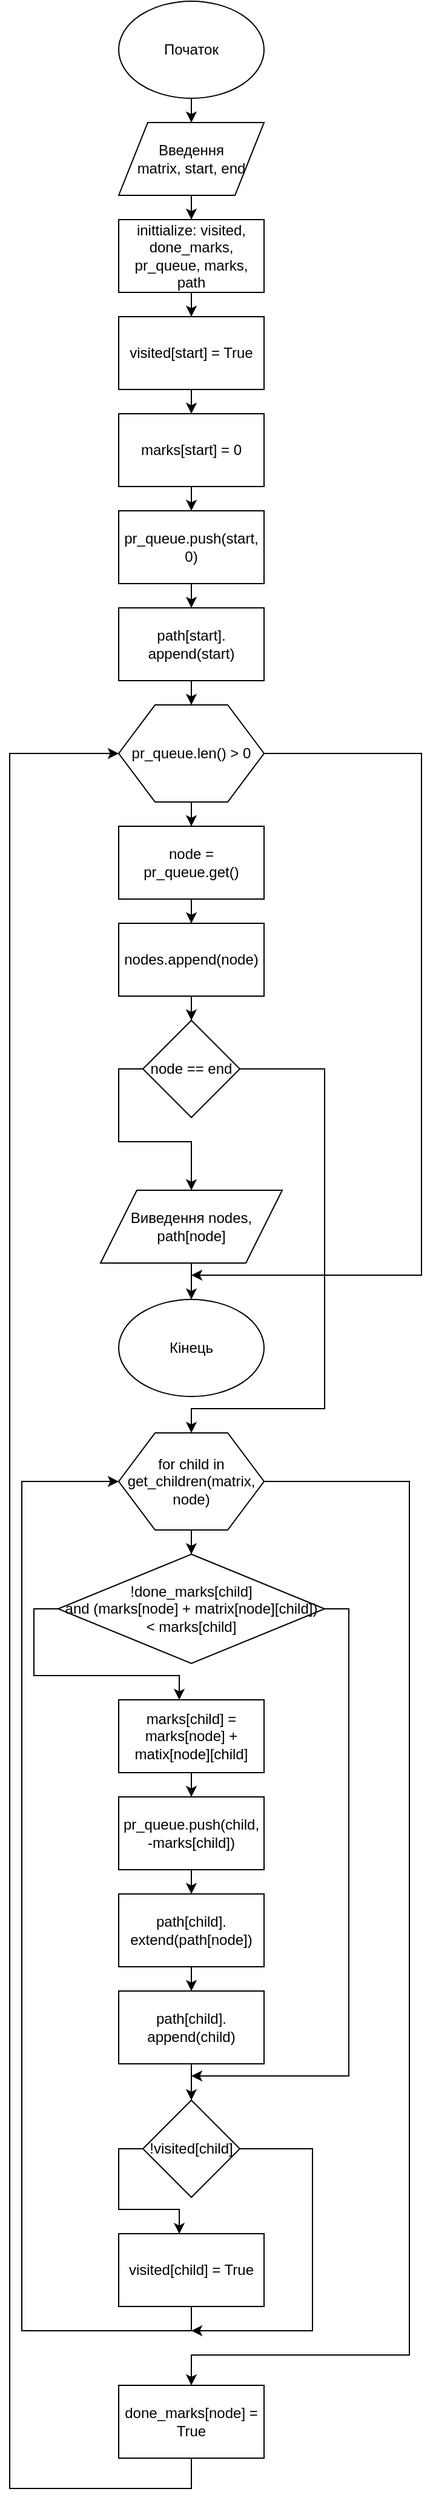 <mxfile version="12.2.6" type="device" pages="1"><diagram id="_cpHm1kaE4cguyIbCAp1" name="Page-1"><mxGraphModel dx="1536" dy="2206" grid="1" gridSize="10" guides="1" tooltips="1" connect="1" arrows="1" fold="1" page="1" pageScale="1" pageWidth="900" pageHeight="1600" math="0" shadow="0"><root><mxCell id="0"/><mxCell id="1" parent="0"/><mxCell id="Ycuecuq4-a1_E7WzCLOJ-26" value="" style="edgeStyle=orthogonalEdgeStyle;rounded=0;orthogonalLoop=1;jettySize=auto;html=1;" edge="1" parent="1" source="Ycuecuq4-a1_E7WzCLOJ-2" target="Ycuecuq4-a1_E7WzCLOJ-4"><mxGeometry relative="1" as="geometry"/></mxCell><mxCell id="Ycuecuq4-a1_E7WzCLOJ-2" value="Початок" style="ellipse;whiteSpace=wrap;html=1;" vertex="1" parent="1"><mxGeometry x="360" y="20" width="120" height="80" as="geometry"/></mxCell><mxCell id="Ycuecuq4-a1_E7WzCLOJ-27" value="" style="edgeStyle=orthogonalEdgeStyle;rounded=0;orthogonalLoop=1;jettySize=auto;html=1;" edge="1" parent="1" source="Ycuecuq4-a1_E7WzCLOJ-4" target="Ycuecuq4-a1_E7WzCLOJ-5"><mxGeometry relative="1" as="geometry"/></mxCell><mxCell id="Ycuecuq4-a1_E7WzCLOJ-4" value="Введення matrix,&amp;nbsp;start, end" style="shape=parallelogram;perimeter=parallelogramPerimeter;whiteSpace=wrap;html=1;" vertex="1" parent="1"><mxGeometry x="360" y="120" width="120" height="60" as="geometry"/></mxCell><mxCell id="Ycuecuq4-a1_E7WzCLOJ-28" value="" style="edgeStyle=orthogonalEdgeStyle;rounded=0;orthogonalLoop=1;jettySize=auto;html=1;" edge="1" parent="1" source="Ycuecuq4-a1_E7WzCLOJ-5" target="Ycuecuq4-a1_E7WzCLOJ-6"><mxGeometry relative="1" as="geometry"/></mxCell><mxCell id="Ycuecuq4-a1_E7WzCLOJ-5" value="inittialize: visited, done_marks, pr_queue, marks, path" style="rounded=0;whiteSpace=wrap;html=1;" vertex="1" parent="1"><mxGeometry x="360" y="200" width="120" height="60" as="geometry"/></mxCell><mxCell id="Ycuecuq4-a1_E7WzCLOJ-29" value="" style="edgeStyle=orthogonalEdgeStyle;rounded=0;orthogonalLoop=1;jettySize=auto;html=1;" edge="1" parent="1" source="Ycuecuq4-a1_E7WzCLOJ-6" target="Ycuecuq4-a1_E7WzCLOJ-7"><mxGeometry relative="1" as="geometry"/></mxCell><mxCell id="Ycuecuq4-a1_E7WzCLOJ-6" value="visited[start] = True" style="rounded=0;whiteSpace=wrap;html=1;" vertex="1" parent="1"><mxGeometry x="360" y="280" width="120" height="60" as="geometry"/></mxCell><mxCell id="Ycuecuq4-a1_E7WzCLOJ-30" value="" style="edgeStyle=orthogonalEdgeStyle;rounded=0;orthogonalLoop=1;jettySize=auto;html=1;" edge="1" parent="1" source="Ycuecuq4-a1_E7WzCLOJ-7" target="Ycuecuq4-a1_E7WzCLOJ-8"><mxGeometry relative="1" as="geometry"/></mxCell><mxCell id="Ycuecuq4-a1_E7WzCLOJ-7" value="marks[start] = 0" style="rounded=0;whiteSpace=wrap;html=1;" vertex="1" parent="1"><mxGeometry x="360" y="360" width="120" height="60" as="geometry"/></mxCell><mxCell id="Ycuecuq4-a1_E7WzCLOJ-31" value="" style="edgeStyle=orthogonalEdgeStyle;rounded=0;orthogonalLoop=1;jettySize=auto;html=1;" edge="1" parent="1" source="Ycuecuq4-a1_E7WzCLOJ-8" target="Ycuecuq4-a1_E7WzCLOJ-9"><mxGeometry relative="1" as="geometry"/></mxCell><mxCell id="Ycuecuq4-a1_E7WzCLOJ-8" value="pr_queue.push(start, 0)" style="rounded=0;whiteSpace=wrap;html=1;" vertex="1" parent="1"><mxGeometry x="360" y="440" width="120" height="60" as="geometry"/></mxCell><mxCell id="Ycuecuq4-a1_E7WzCLOJ-32" value="" style="edgeStyle=orthogonalEdgeStyle;rounded=0;orthogonalLoop=1;jettySize=auto;html=1;" edge="1" parent="1" source="Ycuecuq4-a1_E7WzCLOJ-9" target="Ycuecuq4-a1_E7WzCLOJ-10"><mxGeometry relative="1" as="geometry"/></mxCell><mxCell id="Ycuecuq4-a1_E7WzCLOJ-9" value="path[start].&lt;br&gt;append(start)" style="rounded=0;whiteSpace=wrap;html=1;" vertex="1" parent="1"><mxGeometry x="360" y="520" width="120" height="60" as="geometry"/></mxCell><mxCell id="Ycuecuq4-a1_E7WzCLOJ-22" value="" style="edgeStyle=orthogonalEdgeStyle;rounded=0;orthogonalLoop=1;jettySize=auto;html=1;" edge="1" parent="1" source="Ycuecuq4-a1_E7WzCLOJ-10" target="Ycuecuq4-a1_E7WzCLOJ-11"><mxGeometry relative="1" as="geometry"/></mxCell><mxCell id="Ycuecuq4-a1_E7WzCLOJ-65" style="edgeStyle=orthogonalEdgeStyle;rounded=0;orthogonalLoop=1;jettySize=auto;html=1;exitX=1;exitY=0.5;exitDx=0;exitDy=0;" edge="1" parent="1" source="Ycuecuq4-a1_E7WzCLOJ-10"><mxGeometry relative="1" as="geometry"><mxPoint x="420" y="1070" as="targetPoint"/><Array as="points"><mxPoint x="610" y="640"/><mxPoint x="610" y="1070"/></Array></mxGeometry></mxCell><mxCell id="Ycuecuq4-a1_E7WzCLOJ-10" value="pr_queue.len() &amp;gt; 0" style="shape=hexagon;perimeter=hexagonPerimeter2;whiteSpace=wrap;html=1;" vertex="1" parent="1"><mxGeometry x="360" y="600" width="120" height="80" as="geometry"/></mxCell><mxCell id="Ycuecuq4-a1_E7WzCLOJ-33" value="" style="edgeStyle=orthogonalEdgeStyle;rounded=0;orthogonalLoop=1;jettySize=auto;html=1;" edge="1" parent="1" source="Ycuecuq4-a1_E7WzCLOJ-11" target="Ycuecuq4-a1_E7WzCLOJ-12"><mxGeometry relative="1" as="geometry"/></mxCell><mxCell id="Ycuecuq4-a1_E7WzCLOJ-11" value="node = pr_queue.get()" style="rounded=0;whiteSpace=wrap;html=1;" vertex="1" parent="1"><mxGeometry x="360" y="700" width="120" height="60" as="geometry"/></mxCell><mxCell id="Ycuecuq4-a1_E7WzCLOJ-34" value="" style="edgeStyle=orthogonalEdgeStyle;rounded=0;orthogonalLoop=1;jettySize=auto;html=1;" edge="1" parent="1" source="Ycuecuq4-a1_E7WzCLOJ-12" target="Ycuecuq4-a1_E7WzCLOJ-13"><mxGeometry relative="1" as="geometry"/></mxCell><mxCell id="Ycuecuq4-a1_E7WzCLOJ-12" value="nodes.append(node)" style="rounded=0;whiteSpace=wrap;html=1;" vertex="1" parent="1"><mxGeometry x="360" y="780" width="120" height="60" as="geometry"/></mxCell><mxCell id="Ycuecuq4-a1_E7WzCLOJ-17" style="edgeStyle=orthogonalEdgeStyle;rounded=0;orthogonalLoop=1;jettySize=auto;html=1;exitX=0;exitY=0.5;exitDx=0;exitDy=0;entryX=0.5;entryY=0;entryDx=0;entryDy=0;" edge="1" parent="1" source="Ycuecuq4-a1_E7WzCLOJ-13" target="Ycuecuq4-a1_E7WzCLOJ-15"><mxGeometry relative="1" as="geometry"><mxPoint x="430" y="990" as="targetPoint"/><Array as="points"><mxPoint x="360" y="900"/><mxPoint x="360" y="960"/><mxPoint x="420" y="960"/></Array></mxGeometry></mxCell><mxCell id="Ycuecuq4-a1_E7WzCLOJ-35" style="edgeStyle=orthogonalEdgeStyle;rounded=0;orthogonalLoop=1;jettySize=auto;html=1;exitX=1;exitY=0.5;exitDx=0;exitDy=0;entryX=0.5;entryY=0;entryDx=0;entryDy=0;" edge="1" parent="1" source="Ycuecuq4-a1_E7WzCLOJ-13" target="Ycuecuq4-a1_E7WzCLOJ-20"><mxGeometry relative="1" as="geometry"><mxPoint x="520" y="1190" as="targetPoint"/><Array as="points"><mxPoint x="530" y="900"/><mxPoint x="530" y="1180"/><mxPoint x="420" y="1180"/></Array></mxGeometry></mxCell><mxCell id="Ycuecuq4-a1_E7WzCLOJ-13" value="node == end" style="rhombus;whiteSpace=wrap;html=1;" vertex="1" parent="1"><mxGeometry x="380" y="860" width="80" height="80" as="geometry"/></mxCell><mxCell id="Ycuecuq4-a1_E7WzCLOJ-64" style="edgeStyle=orthogonalEdgeStyle;rounded=0;orthogonalLoop=1;jettySize=auto;html=1;exitX=0.5;exitY=1;exitDx=0;exitDy=0;entryX=0.5;entryY=0;entryDx=0;entryDy=0;" edge="1" parent="1" source="Ycuecuq4-a1_E7WzCLOJ-15" target="Ycuecuq4-a1_E7WzCLOJ-18"><mxGeometry relative="1" as="geometry"/></mxCell><mxCell id="Ycuecuq4-a1_E7WzCLOJ-15" value="Виведення nodes,&lt;br&gt;path[node]" style="shape=parallelogram;perimeter=parallelogramPerimeter;whiteSpace=wrap;html=1;" vertex="1" parent="1"><mxGeometry x="345" y="1000" width="150" height="60" as="geometry"/></mxCell><mxCell id="Ycuecuq4-a1_E7WzCLOJ-18" value="Кінець" style="ellipse;whiteSpace=wrap;html=1;" vertex="1" parent="1"><mxGeometry x="360" y="1090" width="120" height="80" as="geometry"/></mxCell><mxCell id="Ycuecuq4-a1_E7WzCLOJ-36" value="" style="edgeStyle=orthogonalEdgeStyle;rounded=0;orthogonalLoop=1;jettySize=auto;html=1;" edge="1" parent="1" source="Ycuecuq4-a1_E7WzCLOJ-20" target="Ycuecuq4-a1_E7WzCLOJ-24"><mxGeometry relative="1" as="geometry"/></mxCell><mxCell id="Ycuecuq4-a1_E7WzCLOJ-60" style="edgeStyle=orthogonalEdgeStyle;rounded=0;orthogonalLoop=1;jettySize=auto;html=1;exitX=1;exitY=0.5;exitDx=0;exitDy=0;entryX=0.5;entryY=0;entryDx=0;entryDy=0;" edge="1" parent="1" source="Ycuecuq4-a1_E7WzCLOJ-20" target="Ycuecuq4-a1_E7WzCLOJ-55"><mxGeometry relative="1" as="geometry"><mxPoint x="570" y="1950" as="targetPoint"/><Array as="points"><mxPoint x="600" y="1240"/><mxPoint x="600" y="1960"/><mxPoint x="420" y="1960"/></Array></mxGeometry></mxCell><mxCell id="Ycuecuq4-a1_E7WzCLOJ-20" value="for child in get_children(matrix, node)" style="shape=hexagon;perimeter=hexagonPerimeter2;whiteSpace=wrap;html=1;" vertex="1" parent="1"><mxGeometry x="360" y="1200" width="120" height="80" as="geometry"/></mxCell><mxCell id="Ycuecuq4-a1_E7WzCLOJ-46" style="edgeStyle=orthogonalEdgeStyle;rounded=0;orthogonalLoop=1;jettySize=auto;html=1;exitX=0;exitY=0.5;exitDx=0;exitDy=0;" edge="1" parent="1" source="Ycuecuq4-a1_E7WzCLOJ-24" target="Ycuecuq4-a1_E7WzCLOJ-25"><mxGeometry relative="1" as="geometry"><mxPoint x="410" y="1410" as="targetPoint"/><Array as="points"><mxPoint x="290" y="1345"/><mxPoint x="290" y="1400"/><mxPoint x="410" y="1400"/></Array></mxGeometry></mxCell><mxCell id="Ycuecuq4-a1_E7WzCLOJ-50" style="edgeStyle=orthogonalEdgeStyle;rounded=0;orthogonalLoop=1;jettySize=auto;html=1;exitX=1;exitY=0.5;exitDx=0;exitDy=0;" edge="1" parent="1" source="Ycuecuq4-a1_E7WzCLOJ-24"><mxGeometry relative="1" as="geometry"><mxPoint x="420" y="1730" as="targetPoint"/><Array as="points"><mxPoint x="550" y="1345"/><mxPoint x="550" y="1730"/></Array></mxGeometry></mxCell><mxCell id="Ycuecuq4-a1_E7WzCLOJ-24" value="!done_marks[child] &lt;br&gt;and (marks[node] + matrix[node][child]) &lt;br&gt;&amp;lt; marks[child]" style="rhombus;whiteSpace=wrap;html=1;" vertex="1" parent="1"><mxGeometry x="310" y="1300" width="220" height="90" as="geometry"/></mxCell><mxCell id="Ycuecuq4-a1_E7WzCLOJ-44" value="" style="edgeStyle=orthogonalEdgeStyle;rounded=0;orthogonalLoop=1;jettySize=auto;html=1;" edge="1" parent="1" source="Ycuecuq4-a1_E7WzCLOJ-25" target="Ycuecuq4-a1_E7WzCLOJ-38"><mxGeometry relative="1" as="geometry"/></mxCell><mxCell id="Ycuecuq4-a1_E7WzCLOJ-25" value="marks[child] = marks[node] + matix[node][child]" style="rounded=0;whiteSpace=wrap;html=1;" vertex="1" parent="1"><mxGeometry x="360" y="1420" width="120" height="60" as="geometry"/></mxCell><mxCell id="Ycuecuq4-a1_E7WzCLOJ-45" value="" style="edgeStyle=orthogonalEdgeStyle;rounded=0;orthogonalLoop=1;jettySize=auto;html=1;" edge="1" parent="1" source="Ycuecuq4-a1_E7WzCLOJ-38" target="Ycuecuq4-a1_E7WzCLOJ-39"><mxGeometry relative="1" as="geometry"/></mxCell><mxCell id="Ycuecuq4-a1_E7WzCLOJ-38" value="pr_queue.push(child, -marks[child])" style="rounded=0;whiteSpace=wrap;html=1;" vertex="1" parent="1"><mxGeometry x="360" y="1500" width="120" height="60" as="geometry"/></mxCell><mxCell id="Ycuecuq4-a1_E7WzCLOJ-41" value="" style="edgeStyle=orthogonalEdgeStyle;rounded=0;orthogonalLoop=1;jettySize=auto;html=1;" edge="1" parent="1" source="Ycuecuq4-a1_E7WzCLOJ-39" target="Ycuecuq4-a1_E7WzCLOJ-40"><mxGeometry relative="1" as="geometry"/></mxCell><mxCell id="Ycuecuq4-a1_E7WzCLOJ-39" value="path[child].&lt;br&gt;extend(path[node])" style="rounded=0;whiteSpace=wrap;html=1;" vertex="1" parent="1"><mxGeometry x="360" y="1580" width="120" height="60" as="geometry"/></mxCell><mxCell id="Ycuecuq4-a1_E7WzCLOJ-49" value="" style="edgeStyle=orthogonalEdgeStyle;rounded=0;orthogonalLoop=1;jettySize=auto;html=1;" edge="1" parent="1" source="Ycuecuq4-a1_E7WzCLOJ-40" target="Ycuecuq4-a1_E7WzCLOJ-42"><mxGeometry relative="1" as="geometry"/></mxCell><mxCell id="Ycuecuq4-a1_E7WzCLOJ-40" value="path[child].&lt;br&gt;append(child)" style="rounded=0;whiteSpace=wrap;html=1;" vertex="1" parent="1"><mxGeometry x="360" y="1660" width="120" height="60" as="geometry"/></mxCell><mxCell id="Ycuecuq4-a1_E7WzCLOJ-54" style="edgeStyle=orthogonalEdgeStyle;rounded=0;orthogonalLoop=1;jettySize=auto;html=1;exitX=0;exitY=0.5;exitDx=0;exitDy=0;entryX=0.417;entryY=0.003;entryDx=0;entryDy=0;entryPerimeter=0;" edge="1" parent="1" source="Ycuecuq4-a1_E7WzCLOJ-42" target="Ycuecuq4-a1_E7WzCLOJ-43"><mxGeometry relative="1" as="geometry"><mxPoint x="410" y="1850" as="targetPoint"/><Array as="points"><mxPoint x="360" y="1790"/><mxPoint x="360" y="1840"/><mxPoint x="410" y="1840"/></Array></mxGeometry></mxCell><mxCell id="Ycuecuq4-a1_E7WzCLOJ-66" style="edgeStyle=orthogonalEdgeStyle;rounded=0;orthogonalLoop=1;jettySize=auto;html=1;" edge="1" parent="1" source="Ycuecuq4-a1_E7WzCLOJ-42"><mxGeometry relative="1" as="geometry"><mxPoint x="420" y="1940" as="targetPoint"/><Array as="points"><mxPoint x="520" y="1790"/><mxPoint x="520" y="1940"/></Array></mxGeometry></mxCell><mxCell id="Ycuecuq4-a1_E7WzCLOJ-42" value="!visited[child]" style="rhombus;whiteSpace=wrap;html=1;" vertex="1" parent="1"><mxGeometry x="380" y="1750" width="80" height="80" as="geometry"/></mxCell><mxCell id="Ycuecuq4-a1_E7WzCLOJ-63" style="edgeStyle=orthogonalEdgeStyle;rounded=0;orthogonalLoop=1;jettySize=auto;html=1;exitX=0.5;exitY=1;exitDx=0;exitDy=0;entryX=0;entryY=0.5;entryDx=0;entryDy=0;" edge="1" parent="1" source="Ycuecuq4-a1_E7WzCLOJ-43" target="Ycuecuq4-a1_E7WzCLOJ-20"><mxGeometry relative="1" as="geometry"><mxPoint x="280" y="1240" as="targetPoint"/><Array as="points"><mxPoint x="420" y="1940"/><mxPoint x="280" y="1940"/><mxPoint x="280" y="1240"/></Array></mxGeometry></mxCell><mxCell id="Ycuecuq4-a1_E7WzCLOJ-43" value="visited[child] = True" style="rounded=0;whiteSpace=wrap;html=1;" vertex="1" parent="1"><mxGeometry x="360" y="1860" width="120" height="60" as="geometry"/></mxCell><mxCell id="Ycuecuq4-a1_E7WzCLOJ-61" style="edgeStyle=orthogonalEdgeStyle;rounded=0;orthogonalLoop=1;jettySize=auto;html=1;exitX=0.5;exitY=1;exitDx=0;exitDy=0;entryX=0;entryY=0.5;entryDx=0;entryDy=0;" edge="1" parent="1" source="Ycuecuq4-a1_E7WzCLOJ-55" target="Ycuecuq4-a1_E7WzCLOJ-10"><mxGeometry relative="1" as="geometry"><mxPoint x="270" y="640" as="targetPoint"/><Array as="points"><mxPoint x="420" y="2070"/><mxPoint x="270" y="2070"/><mxPoint x="270" y="640"/></Array></mxGeometry></mxCell><mxCell id="Ycuecuq4-a1_E7WzCLOJ-55" value="done_marks[node] = True" style="rounded=0;whiteSpace=wrap;html=1;" vertex="1" parent="1"><mxGeometry x="360" y="1985" width="120" height="60" as="geometry"/></mxCell></root></mxGraphModel></diagram></mxfile>